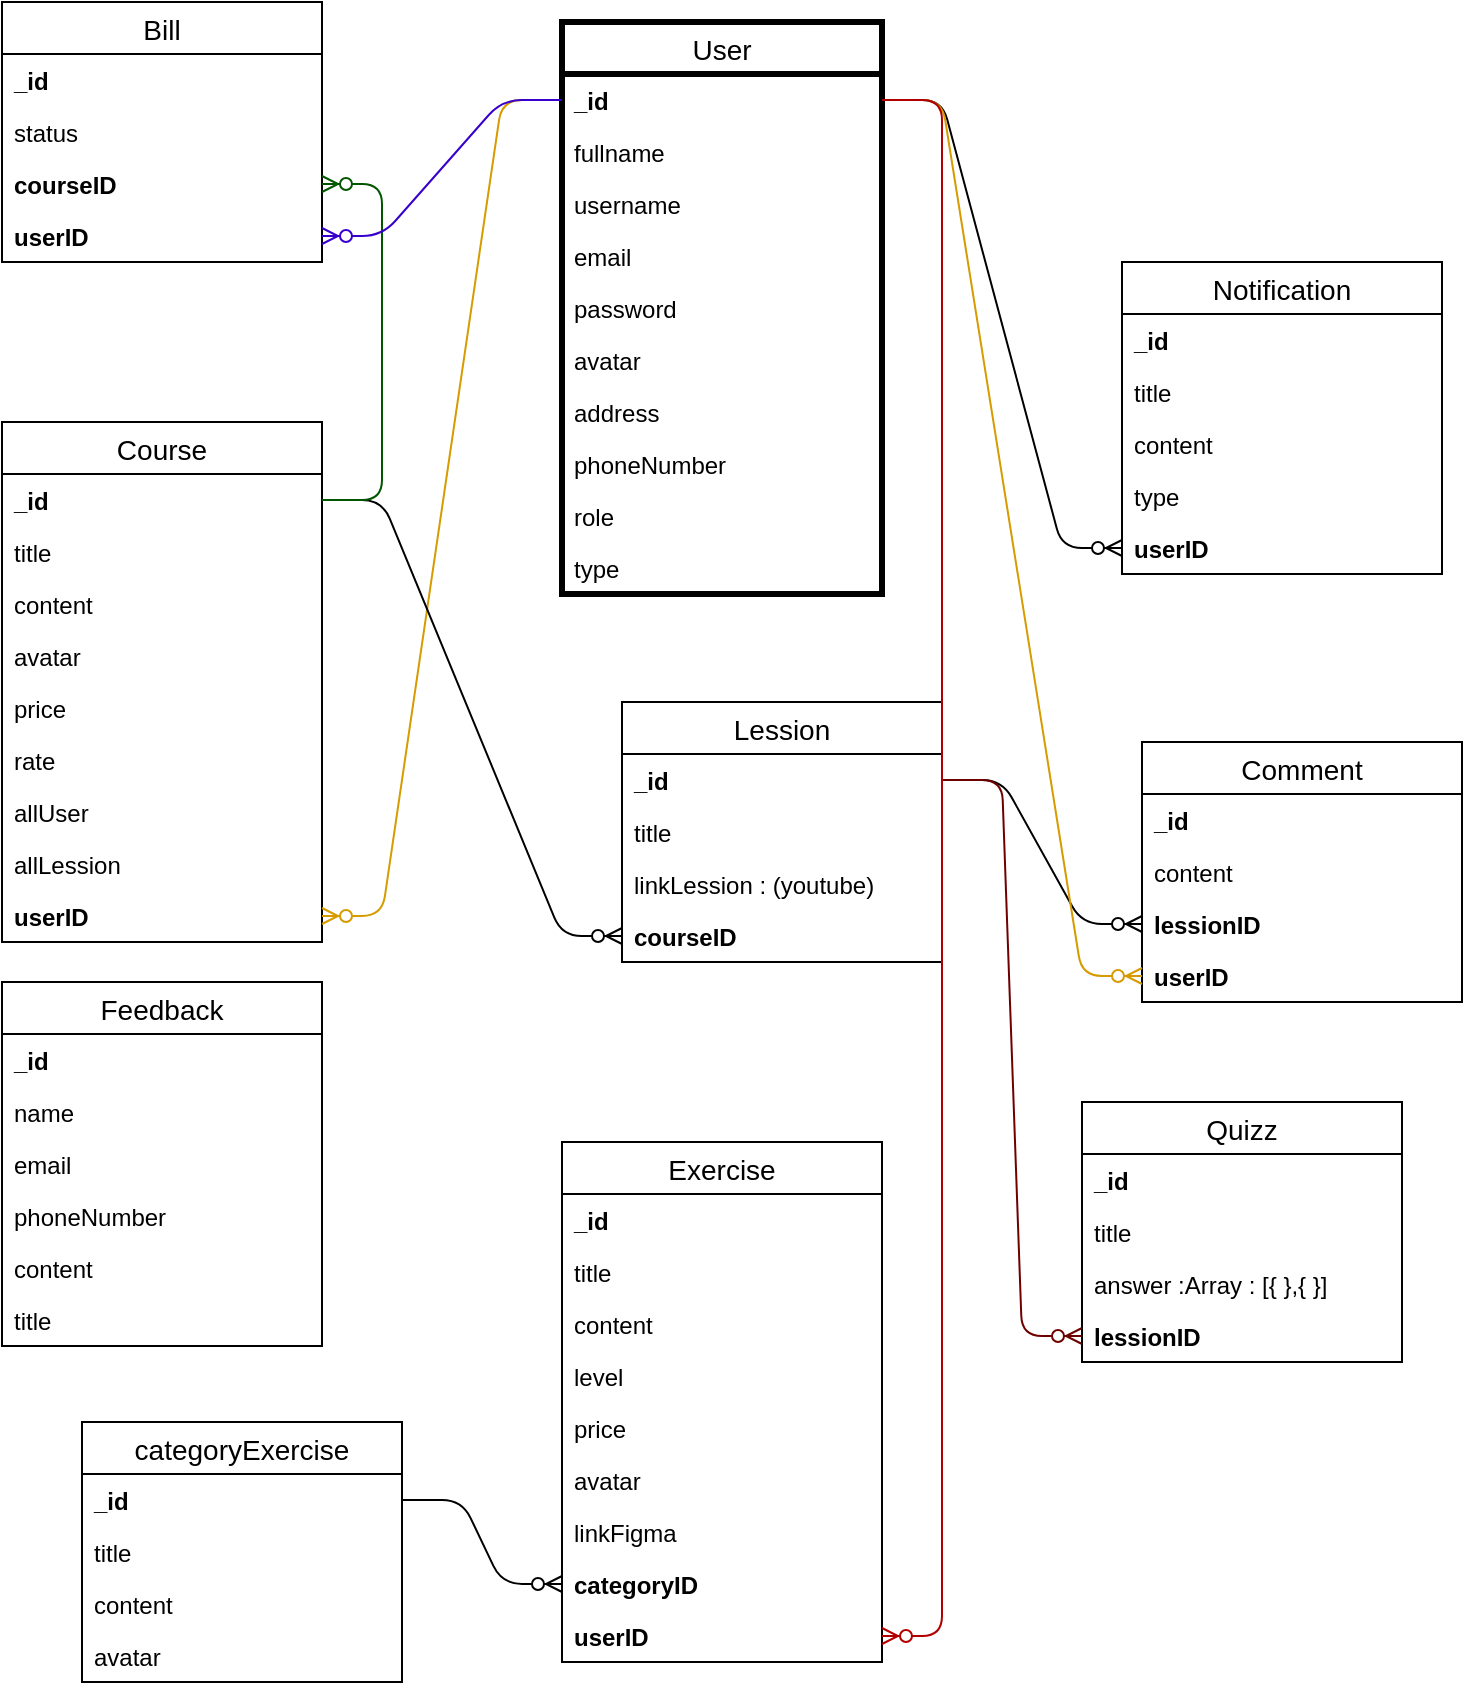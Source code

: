 <mxfile version="14.9.3" type="device"><diagram id="Rnq7cft3NT0VcK-IPZX5" name="Page-1"><mxGraphModel dx="1038" dy="579" grid="1" gridSize="10" guides="1" tooltips="1" connect="1" arrows="1" fold="1" page="1" pageScale="1" pageWidth="827" pageHeight="1169" math="0" shadow="0"><root><mxCell id="0"/><mxCell id="1" parent="0"/><mxCell id="oQAyWXt92Uhk3vASSKtt-1" value="User" style="swimlane;fontStyle=0;childLayout=stackLayout;horizontal=1;startSize=26;horizontalStack=0;resizeParent=1;resizeParentMax=0;resizeLast=0;collapsible=1;marginBottom=0;fontSize=14;strokeWidth=3;" parent="1" vertex="1"><mxGeometry x="310" y="20" width="160" height="286" as="geometry"/></mxCell><mxCell id="oQAyWXt92Uhk3vASSKtt-2" value="_id&#10;" style="text;strokeColor=none;fillColor=none;align=left;verticalAlign=top;spacingLeft=4;spacingRight=4;overflow=hidden;rotatable=0;points=[[0,0.5],[1,0.5]];portConstraint=eastwest;fontStyle=1" parent="oQAyWXt92Uhk3vASSKtt-1" vertex="1"><mxGeometry y="26" width="160" height="26" as="geometry"/></mxCell><mxCell id="zoRehDi5xtU3r250HT4t-1" value="fullname" style="text;strokeColor=none;fillColor=none;align=left;verticalAlign=top;spacingLeft=4;spacingRight=4;overflow=hidden;rotatable=0;points=[[0,0.5],[1,0.5]];portConstraint=eastwest;" vertex="1" parent="oQAyWXt92Uhk3vASSKtt-1"><mxGeometry y="52" width="160" height="26" as="geometry"/></mxCell><mxCell id="oQAyWXt92Uhk3vASSKtt-3" value="username" style="text;strokeColor=none;fillColor=none;align=left;verticalAlign=top;spacingLeft=4;spacingRight=4;overflow=hidden;rotatable=0;points=[[0,0.5],[1,0.5]];portConstraint=eastwest;" parent="oQAyWXt92Uhk3vASSKtt-1" vertex="1"><mxGeometry y="78" width="160" height="26" as="geometry"/></mxCell><mxCell id="oQAyWXt92Uhk3vASSKtt-4" value="email&#10;&#10;&#10;" style="text;strokeColor=none;fillColor=none;align=left;verticalAlign=top;spacingLeft=4;spacingRight=4;overflow=hidden;rotatable=0;points=[[0,0.5],[1,0.5]];portConstraint=eastwest;" parent="oQAyWXt92Uhk3vASSKtt-1" vertex="1"><mxGeometry y="104" width="160" height="26" as="geometry"/></mxCell><mxCell id="oQAyWXt92Uhk3vASSKtt-5" value="password" style="text;strokeColor=none;fillColor=none;align=left;verticalAlign=top;spacingLeft=4;spacingRight=4;overflow=hidden;rotatable=0;points=[[0,0.5],[1,0.5]];portConstraint=eastwest;" parent="oQAyWXt92Uhk3vASSKtt-1" vertex="1"><mxGeometry y="130" width="160" height="26" as="geometry"/></mxCell><mxCell id="oQAyWXt92Uhk3vASSKtt-6" value="avatar" style="text;strokeColor=none;fillColor=none;align=left;verticalAlign=top;spacingLeft=4;spacingRight=4;overflow=hidden;rotatable=0;points=[[0,0.5],[1,0.5]];portConstraint=eastwest;" parent="oQAyWXt92Uhk3vASSKtt-1" vertex="1"><mxGeometry y="156" width="160" height="26" as="geometry"/></mxCell><mxCell id="oQAyWXt92Uhk3vASSKtt-7" value="address" style="text;strokeColor=none;fillColor=none;align=left;verticalAlign=top;spacingLeft=4;spacingRight=4;overflow=hidden;rotatable=0;points=[[0,0.5],[1,0.5]];portConstraint=eastwest;" parent="oQAyWXt92Uhk3vASSKtt-1" vertex="1"><mxGeometry y="182" width="160" height="26" as="geometry"/></mxCell><mxCell id="oQAyWXt92Uhk3vASSKtt-8" value="phoneNumber" style="text;strokeColor=none;fillColor=none;align=left;verticalAlign=top;spacingLeft=4;spacingRight=4;overflow=hidden;rotatable=0;points=[[0,0.5],[1,0.5]];portConstraint=eastwest;" parent="oQAyWXt92Uhk3vASSKtt-1" vertex="1"><mxGeometry y="208" width="160" height="26" as="geometry"/></mxCell><mxCell id="oQAyWXt92Uhk3vASSKtt-9" value="role" style="text;strokeColor=none;fillColor=none;align=left;verticalAlign=top;spacingLeft=4;spacingRight=4;overflow=hidden;rotatable=0;points=[[0,0.5],[1,0.5]];portConstraint=eastwest;" parent="oQAyWXt92Uhk3vASSKtt-1" vertex="1"><mxGeometry y="234" width="160" height="26" as="geometry"/></mxCell><mxCell id="oQAyWXt92Uhk3vASSKtt-10" value="type" style="text;strokeColor=none;fillColor=none;align=left;verticalAlign=top;spacingLeft=4;spacingRight=4;overflow=hidden;rotatable=0;points=[[0,0.5],[1,0.5]];portConstraint=eastwest;" parent="oQAyWXt92Uhk3vASSKtt-1" vertex="1"><mxGeometry y="260" width="160" height="26" as="geometry"/></mxCell><mxCell id="oQAyWXt92Uhk3vASSKtt-11" value="Course" style="swimlane;fontStyle=0;childLayout=stackLayout;horizontal=1;startSize=26;horizontalStack=0;resizeParent=1;resizeParentMax=0;resizeLast=0;collapsible=1;marginBottom=0;fontSize=14;" parent="1" vertex="1"><mxGeometry x="30" y="220" width="160" height="260" as="geometry"/></mxCell><mxCell id="oQAyWXt92Uhk3vASSKtt-12" value="_id&#10;" style="text;strokeColor=none;fillColor=none;align=left;verticalAlign=top;spacingLeft=4;spacingRight=4;overflow=hidden;rotatable=0;points=[[0,0.5],[1,0.5]];portConstraint=eastwest;fontStyle=1" parent="oQAyWXt92Uhk3vASSKtt-11" vertex="1"><mxGeometry y="26" width="160" height="26" as="geometry"/></mxCell><mxCell id="oQAyWXt92Uhk3vASSKtt-13" value="title" style="text;strokeColor=none;fillColor=none;align=left;verticalAlign=top;spacingLeft=4;spacingRight=4;overflow=hidden;rotatable=0;points=[[0,0.5],[1,0.5]];portConstraint=eastwest;" parent="oQAyWXt92Uhk3vASSKtt-11" vertex="1"><mxGeometry y="52" width="160" height="26" as="geometry"/></mxCell><mxCell id="oQAyWXt92Uhk3vASSKtt-14" value="content" style="text;strokeColor=none;fillColor=none;align=left;verticalAlign=top;spacingLeft=4;spacingRight=4;overflow=hidden;rotatable=0;points=[[0,0.5],[1,0.5]];portConstraint=eastwest;" parent="oQAyWXt92Uhk3vASSKtt-11" vertex="1"><mxGeometry y="78" width="160" height="26" as="geometry"/></mxCell><mxCell id="oQAyWXt92Uhk3vASSKtt-15" value="avatar" style="text;strokeColor=none;fillColor=none;align=left;verticalAlign=top;spacingLeft=4;spacingRight=4;overflow=hidden;rotatable=0;points=[[0,0.5],[1,0.5]];portConstraint=eastwest;" parent="oQAyWXt92Uhk3vASSKtt-11" vertex="1"><mxGeometry y="104" width="160" height="26" as="geometry"/></mxCell><mxCell id="oQAyWXt92Uhk3vASSKtt-16" value="price" style="text;strokeColor=none;fillColor=none;align=left;verticalAlign=top;spacingLeft=4;spacingRight=4;overflow=hidden;rotatable=0;points=[[0,0.5],[1,0.5]];portConstraint=eastwest;" parent="oQAyWXt92Uhk3vASSKtt-11" vertex="1"><mxGeometry y="130" width="160" height="26" as="geometry"/></mxCell><mxCell id="oQAyWXt92Uhk3vASSKtt-19" value="rate" style="text;strokeColor=none;fillColor=none;align=left;verticalAlign=top;spacingLeft=4;spacingRight=4;overflow=hidden;rotatable=0;points=[[0,0.5],[1,0.5]];portConstraint=eastwest;" parent="oQAyWXt92Uhk3vASSKtt-11" vertex="1"><mxGeometry y="156" width="160" height="26" as="geometry"/></mxCell><mxCell id="oQAyWXt92Uhk3vASSKtt-20" value="allUser" style="text;strokeColor=none;fillColor=none;align=left;verticalAlign=top;spacingLeft=4;spacingRight=4;overflow=hidden;rotatable=0;points=[[0,0.5],[1,0.5]];portConstraint=eastwest;" parent="oQAyWXt92Uhk3vASSKtt-11" vertex="1"><mxGeometry y="182" width="160" height="26" as="geometry"/></mxCell><mxCell id="oQAyWXt92Uhk3vASSKtt-35" value="allLession" style="text;strokeColor=none;fillColor=none;align=left;verticalAlign=top;spacingLeft=4;spacingRight=4;overflow=hidden;rotatable=0;points=[[0,0.5],[1,0.5]];portConstraint=eastwest;" parent="oQAyWXt92Uhk3vASSKtt-11" vertex="1"><mxGeometry y="208" width="160" height="26" as="geometry"/></mxCell><mxCell id="oQAyWXt92Uhk3vASSKtt-21" value="userID" style="text;strokeColor=none;fillColor=none;align=left;verticalAlign=top;spacingLeft=4;spacingRight=4;overflow=hidden;rotatable=0;points=[[0,0.5],[1,0.5]];portConstraint=eastwest;fontStyle=1" parent="oQAyWXt92Uhk3vASSKtt-11" vertex="1"><mxGeometry y="234" width="160" height="26" as="geometry"/></mxCell><mxCell id="oQAyWXt92Uhk3vASSKtt-22" value="" style="edgeStyle=entityRelationEdgeStyle;fontSize=12;html=1;endArrow=ERzeroToMany;endFill=1;entryX=1;entryY=0.5;entryDx=0;entryDy=0;fillColor=#ffe6cc;strokeColor=#d79b00;" parent="1" source="oQAyWXt92Uhk3vASSKtt-2" target="oQAyWXt92Uhk3vASSKtt-21" edge="1"><mxGeometry width="100" height="100" relative="1" as="geometry"><mxPoint x="360" y="350" as="sourcePoint"/><mxPoint x="370" y="430" as="targetPoint"/></mxGeometry></mxCell><mxCell id="oQAyWXt92Uhk3vASSKtt-23" value="Notification" style="swimlane;fontStyle=0;childLayout=stackLayout;horizontal=1;startSize=26;horizontalStack=0;resizeParent=1;resizeParentMax=0;resizeLast=0;collapsible=1;marginBottom=0;fontSize=14;" parent="1" vertex="1"><mxGeometry x="590" y="140" width="160" height="156" as="geometry"/></mxCell><mxCell id="oQAyWXt92Uhk3vASSKtt-24" value="_id&#10;" style="text;strokeColor=none;fillColor=none;align=left;verticalAlign=top;spacingLeft=4;spacingRight=4;overflow=hidden;rotatable=0;points=[[0,0.5],[1,0.5]];portConstraint=eastwest;fontStyle=1" parent="oQAyWXt92Uhk3vASSKtt-23" vertex="1"><mxGeometry y="26" width="160" height="26" as="geometry"/></mxCell><mxCell id="oQAyWXt92Uhk3vASSKtt-25" value="title" style="text;strokeColor=none;fillColor=none;align=left;verticalAlign=top;spacingLeft=4;spacingRight=4;overflow=hidden;rotatable=0;points=[[0,0.5],[1,0.5]];portConstraint=eastwest;" parent="oQAyWXt92Uhk3vASSKtt-23" vertex="1"><mxGeometry y="52" width="160" height="26" as="geometry"/></mxCell><mxCell id="oQAyWXt92Uhk3vASSKtt-26" value="content" style="text;strokeColor=none;fillColor=none;align=left;verticalAlign=top;spacingLeft=4;spacingRight=4;overflow=hidden;rotatable=0;points=[[0,0.5],[1,0.5]];portConstraint=eastwest;" parent="oQAyWXt92Uhk3vASSKtt-23" vertex="1"><mxGeometry y="78" width="160" height="26" as="geometry"/></mxCell><mxCell id="oQAyWXt92Uhk3vASSKtt-27" value="type" style="text;strokeColor=none;fillColor=none;align=left;verticalAlign=top;spacingLeft=4;spacingRight=4;overflow=hidden;rotatable=0;points=[[0,0.5],[1,0.5]];portConstraint=eastwest;" parent="oQAyWXt92Uhk3vASSKtt-23" vertex="1"><mxGeometry y="104" width="160" height="26" as="geometry"/></mxCell><mxCell id="oQAyWXt92Uhk3vASSKtt-31" value="userID" style="text;strokeColor=none;fillColor=none;align=left;verticalAlign=top;spacingLeft=4;spacingRight=4;overflow=hidden;rotatable=0;points=[[0,0.5],[1,0.5]];portConstraint=eastwest;fontStyle=1" parent="oQAyWXt92Uhk3vASSKtt-23" vertex="1"><mxGeometry y="130" width="160" height="26" as="geometry"/></mxCell><mxCell id="oQAyWXt92Uhk3vASSKtt-32" value="" style="edgeStyle=entityRelationEdgeStyle;fontSize=12;html=1;endArrow=ERzeroToMany;endFill=1;entryX=0;entryY=0.5;entryDx=0;entryDy=0;exitX=1;exitY=0.5;exitDx=0;exitDy=0;" parent="1" source="oQAyWXt92Uhk3vASSKtt-2" target="oQAyWXt92Uhk3vASSKtt-31" edge="1"><mxGeometry width="100" height="100" relative="1" as="geometry"><mxPoint x="420" y="70" as="sourcePoint"/><mxPoint x="460" y="250" as="targetPoint"/></mxGeometry></mxCell><mxCell id="oQAyWXt92Uhk3vASSKtt-36" value="Lession" style="swimlane;fontStyle=0;childLayout=stackLayout;horizontal=1;startSize=26;horizontalStack=0;resizeParent=1;resizeParentMax=0;resizeLast=0;collapsible=1;marginBottom=0;fontSize=14;" parent="1" vertex="1"><mxGeometry x="340" y="360" width="160" height="130" as="geometry"/></mxCell><mxCell id="oQAyWXt92Uhk3vASSKtt-37" value="_id&#10;" style="text;strokeColor=none;fillColor=none;align=left;verticalAlign=top;spacingLeft=4;spacingRight=4;overflow=hidden;rotatable=0;points=[[0,0.5],[1,0.5]];portConstraint=eastwest;fontStyle=1" parent="oQAyWXt92Uhk3vASSKtt-36" vertex="1"><mxGeometry y="26" width="160" height="26" as="geometry"/></mxCell><mxCell id="oQAyWXt92Uhk3vASSKtt-38" value="title" style="text;strokeColor=none;fillColor=none;align=left;verticalAlign=top;spacingLeft=4;spacingRight=4;overflow=hidden;rotatable=0;points=[[0,0.5],[1,0.5]];portConstraint=eastwest;" parent="oQAyWXt92Uhk3vASSKtt-36" vertex="1"><mxGeometry y="52" width="160" height="26" as="geometry"/></mxCell><mxCell id="oQAyWXt92Uhk3vASSKtt-39" value="linkLession : (youtube)" style="text;strokeColor=none;fillColor=none;align=left;verticalAlign=top;spacingLeft=4;spacingRight=4;overflow=hidden;rotatable=0;points=[[0,0.5],[1,0.5]];portConstraint=eastwest;" parent="oQAyWXt92Uhk3vASSKtt-36" vertex="1"><mxGeometry y="78" width="160" height="26" as="geometry"/></mxCell><mxCell id="oQAyWXt92Uhk3vASSKtt-41" value="courseID" style="text;strokeColor=none;fillColor=none;align=left;verticalAlign=top;spacingLeft=4;spacingRight=4;overflow=hidden;rotatable=0;points=[[0,0.5],[1,0.5]];portConstraint=eastwest;fontStyle=1" parent="oQAyWXt92Uhk3vASSKtt-36" vertex="1"><mxGeometry y="104" width="160" height="26" as="geometry"/></mxCell><mxCell id="oQAyWXt92Uhk3vASSKtt-42" value="" style="edgeStyle=entityRelationEdgeStyle;fontSize=12;html=1;endArrow=ERzeroToMany;endFill=1;exitX=1;exitY=0.5;exitDx=0;exitDy=0;entryX=0;entryY=0.5;entryDx=0;entryDy=0;" parent="1" source="oQAyWXt92Uhk3vASSKtt-12" target="oQAyWXt92Uhk3vASSKtt-41" edge="1"><mxGeometry width="100" height="100" relative="1" as="geometry"><mxPoint x="360" y="550" as="sourcePoint"/><mxPoint x="460" y="450" as="targetPoint"/></mxGeometry></mxCell><mxCell id="oQAyWXt92Uhk3vASSKtt-43" value="Comment" style="swimlane;fontStyle=0;childLayout=stackLayout;horizontal=1;startSize=26;horizontalStack=0;resizeParent=1;resizeParentMax=0;resizeLast=0;collapsible=1;marginBottom=0;fontSize=14;" parent="1" vertex="1"><mxGeometry x="600" y="380" width="160" height="130" as="geometry"/></mxCell><mxCell id="oQAyWXt92Uhk3vASSKtt-44" value="_id&#10;" style="text;strokeColor=none;fillColor=none;align=left;verticalAlign=top;spacingLeft=4;spacingRight=4;overflow=hidden;rotatable=0;points=[[0,0.5],[1,0.5]];portConstraint=eastwest;fontStyle=1" parent="oQAyWXt92Uhk3vASSKtt-43" vertex="1"><mxGeometry y="26" width="160" height="26" as="geometry"/></mxCell><mxCell id="oQAyWXt92Uhk3vASSKtt-45" value="content" style="text;strokeColor=none;fillColor=none;align=left;verticalAlign=top;spacingLeft=4;spacingRight=4;overflow=hidden;rotatable=0;points=[[0,0.5],[1,0.5]];portConstraint=eastwest;" parent="oQAyWXt92Uhk3vASSKtt-43" vertex="1"><mxGeometry y="52" width="160" height="26" as="geometry"/></mxCell><mxCell id="oQAyWXt92Uhk3vASSKtt-46" value="lessionID" style="text;strokeColor=none;fillColor=none;align=left;verticalAlign=top;spacingLeft=4;spacingRight=4;overflow=hidden;rotatable=0;points=[[0,0.5],[1,0.5]];portConstraint=eastwest;fontStyle=1" parent="oQAyWXt92Uhk3vASSKtt-43" vertex="1"><mxGeometry y="78" width="160" height="26" as="geometry"/></mxCell><mxCell id="oQAyWXt92Uhk3vASSKtt-49" value="userID" style="text;strokeColor=none;fillColor=none;align=left;verticalAlign=top;spacingLeft=4;spacingRight=4;overflow=hidden;rotatable=0;points=[[0,0.5],[1,0.5]];portConstraint=eastwest;fontStyle=1" parent="oQAyWXt92Uhk3vASSKtt-43" vertex="1"><mxGeometry y="104" width="160" height="26" as="geometry"/></mxCell><mxCell id="oQAyWXt92Uhk3vASSKtt-50" value="" style="edgeStyle=entityRelationEdgeStyle;fontSize=12;html=1;endArrow=ERzeroToMany;endFill=1;exitX=1;exitY=0.5;exitDx=0;exitDy=0;entryX=0;entryY=0.5;entryDx=0;entryDy=0;" parent="1" source="oQAyWXt92Uhk3vASSKtt-37" target="oQAyWXt92Uhk3vASSKtt-46" edge="1"><mxGeometry width="100" height="100" relative="1" as="geometry"><mxPoint x="360" y="450" as="sourcePoint"/><mxPoint x="460" y="350" as="targetPoint"/></mxGeometry></mxCell><mxCell id="oQAyWXt92Uhk3vASSKtt-51" value="" style="edgeStyle=entityRelationEdgeStyle;fontSize=12;html=1;endArrow=ERzeroToMany;endFill=1;exitX=1;exitY=0.5;exitDx=0;exitDy=0;entryX=0;entryY=0.5;entryDx=0;entryDy=0;fillColor=#ffe6cc;strokeColor=#d79b00;" parent="1" source="oQAyWXt92Uhk3vASSKtt-2" target="oQAyWXt92Uhk3vASSKtt-49" edge="1"><mxGeometry width="100" height="100" relative="1" as="geometry"><mxPoint x="420" y="70" as="sourcePoint"/><mxPoint x="488" y="587" as="targetPoint"/></mxGeometry></mxCell><mxCell id="oQAyWXt92Uhk3vASSKtt-53" value="Bill" style="swimlane;fontStyle=0;childLayout=stackLayout;horizontal=1;startSize=26;horizontalStack=0;resizeParent=1;resizeParentMax=0;resizeLast=0;collapsible=1;marginBottom=0;fontSize=14;" parent="1" vertex="1"><mxGeometry x="30" y="10" width="160" height="130" as="geometry"/></mxCell><mxCell id="oQAyWXt92Uhk3vASSKtt-54" value="_id&#10;" style="text;strokeColor=none;fillColor=none;align=left;verticalAlign=top;spacingLeft=4;spacingRight=4;overflow=hidden;rotatable=0;points=[[0,0.5],[1,0.5]];portConstraint=eastwest;fontStyle=1" parent="oQAyWXt92Uhk3vASSKtt-53" vertex="1"><mxGeometry y="26" width="160" height="26" as="geometry"/></mxCell><mxCell id="oQAyWXt92Uhk3vASSKtt-55" value="status " style="text;strokeColor=none;fillColor=none;align=left;verticalAlign=top;spacingLeft=4;spacingRight=4;overflow=hidden;rotatable=0;points=[[0,0.5],[1,0.5]];portConstraint=eastwest;" parent="oQAyWXt92Uhk3vASSKtt-53" vertex="1"><mxGeometry y="52" width="160" height="26" as="geometry"/></mxCell><mxCell id="oQAyWXt92Uhk3vASSKtt-56" value="courseID" style="text;strokeColor=none;fillColor=none;align=left;verticalAlign=top;spacingLeft=4;spacingRight=4;overflow=hidden;rotatable=0;points=[[0,0.5],[1,0.5]];portConstraint=eastwest;fontStyle=1" parent="oQAyWXt92Uhk3vASSKtt-53" vertex="1"><mxGeometry y="78" width="160" height="26" as="geometry"/></mxCell><mxCell id="oQAyWXt92Uhk3vASSKtt-57" value="userID" style="text;strokeColor=none;fillColor=none;align=left;verticalAlign=top;spacingLeft=4;spacingRight=4;overflow=hidden;rotatable=0;points=[[0,0.5],[1,0.5]];portConstraint=eastwest;fontStyle=1" parent="oQAyWXt92Uhk3vASSKtt-53" vertex="1"><mxGeometry y="104" width="160" height="26" as="geometry"/></mxCell><mxCell id="oQAyWXt92Uhk3vASSKtt-58" value="" style="edgeStyle=entityRelationEdgeStyle;fontSize=12;html=1;endArrow=ERzeroToMany;endFill=1;exitX=1;exitY=0.5;exitDx=0;exitDy=0;entryX=1;entryY=0.5;entryDx=0;entryDy=0;fillColor=#008a00;strokeColor=#005700;" parent="1" source="oQAyWXt92Uhk3vASSKtt-12" target="oQAyWXt92Uhk3vASSKtt-56" edge="1"><mxGeometry width="100" height="100" relative="1" as="geometry"><mxPoint x="200" y="249" as="sourcePoint"/><mxPoint x="280" y="497" as="targetPoint"/></mxGeometry></mxCell><mxCell id="oQAyWXt92Uhk3vASSKtt-59" value="" style="edgeStyle=entityRelationEdgeStyle;fontSize=12;html=1;endArrow=ERzeroToMany;endFill=1;exitX=0;exitY=0.5;exitDx=0;exitDy=0;entryX=1;entryY=0.5;entryDx=0;entryDy=0;fillColor=#6a00ff;strokeColor=#3700CC;" parent="1" source="oQAyWXt92Uhk3vASSKtt-2" target="oQAyWXt92Uhk3vASSKtt-57" edge="1"><mxGeometry width="100" height="100" relative="1" as="geometry"><mxPoint x="200" y="249" as="sourcePoint"/><mxPoint x="200" y="111" as="targetPoint"/></mxGeometry></mxCell><mxCell id="oQAyWXt92Uhk3vASSKtt-60" value="Feedback" style="swimlane;fontStyle=0;childLayout=stackLayout;horizontal=1;startSize=26;horizontalStack=0;resizeParent=1;resizeParentMax=0;resizeLast=0;collapsible=1;marginBottom=0;fontSize=14;" parent="1" vertex="1"><mxGeometry x="30" y="500" width="160" height="182" as="geometry"/></mxCell><mxCell id="oQAyWXt92Uhk3vASSKtt-61" value="_id&#10;" style="text;strokeColor=none;fillColor=none;align=left;verticalAlign=top;spacingLeft=4;spacingRight=4;overflow=hidden;rotatable=0;points=[[0,0.5],[1,0.5]];portConstraint=eastwest;fontStyle=1" parent="oQAyWXt92Uhk3vASSKtt-60" vertex="1"><mxGeometry y="26" width="160" height="26" as="geometry"/></mxCell><mxCell id="oQAyWXt92Uhk3vASSKtt-62" value="name" style="text;strokeColor=none;fillColor=none;align=left;verticalAlign=top;spacingLeft=4;spacingRight=4;overflow=hidden;rotatable=0;points=[[0,0.5],[1,0.5]];portConstraint=eastwest;" parent="oQAyWXt92Uhk3vASSKtt-60" vertex="1"><mxGeometry y="52" width="160" height="26" as="geometry"/></mxCell><mxCell id="oQAyWXt92Uhk3vASSKtt-65" value="email" style="text;strokeColor=none;fillColor=none;align=left;verticalAlign=top;spacingLeft=4;spacingRight=4;overflow=hidden;rotatable=0;points=[[0,0.5],[1,0.5]];portConstraint=eastwest;" parent="oQAyWXt92Uhk3vASSKtt-60" vertex="1"><mxGeometry y="78" width="160" height="26" as="geometry"/></mxCell><mxCell id="oQAyWXt92Uhk3vASSKtt-66" value="phoneNumber" style="text;strokeColor=none;fillColor=none;align=left;verticalAlign=top;spacingLeft=4;spacingRight=4;overflow=hidden;rotatable=0;points=[[0,0.5],[1,0.5]];portConstraint=eastwest;" parent="oQAyWXt92Uhk3vASSKtt-60" vertex="1"><mxGeometry y="104" width="160" height="26" as="geometry"/></mxCell><mxCell id="oQAyWXt92Uhk3vASSKtt-67" value="content" style="text;strokeColor=none;fillColor=none;align=left;verticalAlign=top;spacingLeft=4;spacingRight=4;overflow=hidden;rotatable=0;points=[[0,0.5],[1,0.5]];portConstraint=eastwest;" parent="oQAyWXt92Uhk3vASSKtt-60" vertex="1"><mxGeometry y="130" width="160" height="26" as="geometry"/></mxCell><mxCell id="oQAyWXt92Uhk3vASSKtt-68" value="title" style="text;strokeColor=none;fillColor=none;align=left;verticalAlign=top;spacingLeft=4;spacingRight=4;overflow=hidden;rotatable=0;points=[[0,0.5],[1,0.5]];portConstraint=eastwest;" parent="oQAyWXt92Uhk3vASSKtt-60" vertex="1"><mxGeometry y="156" width="160" height="26" as="geometry"/></mxCell><mxCell id="oQAyWXt92Uhk3vASSKtt-69" value="Quizz" style="swimlane;fontStyle=0;childLayout=stackLayout;horizontal=1;startSize=26;horizontalStack=0;resizeParent=1;resizeParentMax=0;resizeLast=0;collapsible=1;marginBottom=0;fontSize=14;" parent="1" vertex="1"><mxGeometry x="570" y="560" width="160" height="130" as="geometry"/></mxCell><mxCell id="oQAyWXt92Uhk3vASSKtt-70" value="_id&#10;" style="text;strokeColor=none;fillColor=none;align=left;verticalAlign=top;spacingLeft=4;spacingRight=4;overflow=hidden;rotatable=0;points=[[0,0.5],[1,0.5]];portConstraint=eastwest;fontStyle=1" parent="oQAyWXt92Uhk3vASSKtt-69" vertex="1"><mxGeometry y="26" width="160" height="26" as="geometry"/></mxCell><mxCell id="oQAyWXt92Uhk3vASSKtt-71" value="title" style="text;strokeColor=none;fillColor=none;align=left;verticalAlign=top;spacingLeft=4;spacingRight=4;overflow=hidden;rotatable=0;points=[[0,0.5],[1,0.5]];portConstraint=eastwest;" parent="oQAyWXt92Uhk3vASSKtt-69" vertex="1"><mxGeometry y="52" width="160" height="26" as="geometry"/></mxCell><mxCell id="oQAyWXt92Uhk3vASSKtt-72" value="answer :Array : [{ },{ }]" style="text;strokeColor=none;fillColor=none;align=left;verticalAlign=top;spacingLeft=4;spacingRight=4;overflow=hidden;rotatable=0;points=[[0,0.5],[1,0.5]];portConstraint=eastwest;" parent="oQAyWXt92Uhk3vASSKtt-69" vertex="1"><mxGeometry y="78" width="160" height="26" as="geometry"/></mxCell><mxCell id="oQAyWXt92Uhk3vASSKtt-75" value="lessionID" style="text;strokeColor=none;fillColor=none;align=left;verticalAlign=top;spacingLeft=4;spacingRight=4;overflow=hidden;rotatable=0;points=[[0,0.5],[1,0.5]];portConstraint=eastwest;fontStyle=1" parent="oQAyWXt92Uhk3vASSKtt-69" vertex="1"><mxGeometry y="104" width="160" height="26" as="geometry"/></mxCell><mxCell id="oQAyWXt92Uhk3vASSKtt-76" value="" style="edgeStyle=entityRelationEdgeStyle;fontSize=12;html=1;endArrow=ERzeroToMany;endFill=1;fillColor=#a20025;strokeColor=#6F0000;entryX=0;entryY=0.5;entryDx=0;entryDy=0;" parent="1" source="oQAyWXt92Uhk3vASSKtt-37" target="oQAyWXt92Uhk3vASSKtt-75" edge="1"><mxGeometry width="100" height="100" relative="1" as="geometry"><mxPoint x="310" y="399" as="sourcePoint"/><mxPoint x="420" y="657" as="targetPoint"/></mxGeometry></mxCell><mxCell id="oQAyWXt92Uhk3vASSKtt-77" value="Exercise" style="swimlane;fontStyle=0;childLayout=stackLayout;horizontal=1;startSize=26;horizontalStack=0;resizeParent=1;resizeParentMax=0;resizeLast=0;collapsible=1;marginBottom=0;fontSize=14;" parent="1" vertex="1"><mxGeometry x="310" y="580" width="160" height="260" as="geometry"/></mxCell><mxCell id="oQAyWXt92Uhk3vASSKtt-78" value="_id&#10;" style="text;strokeColor=none;fillColor=none;align=left;verticalAlign=top;spacingLeft=4;spacingRight=4;overflow=hidden;rotatable=0;points=[[0,0.5],[1,0.5]];portConstraint=eastwest;fontStyle=1" parent="oQAyWXt92Uhk3vASSKtt-77" vertex="1"><mxGeometry y="26" width="160" height="26" as="geometry"/></mxCell><mxCell id="oQAyWXt92Uhk3vASSKtt-79" value="title" style="text;strokeColor=none;fillColor=none;align=left;verticalAlign=top;spacingLeft=4;spacingRight=4;overflow=hidden;rotatable=0;points=[[0,0.5],[1,0.5]];portConstraint=eastwest;" parent="oQAyWXt92Uhk3vASSKtt-77" vertex="1"><mxGeometry y="52" width="160" height="26" as="geometry"/></mxCell><mxCell id="oQAyWXt92Uhk3vASSKtt-80" value="content" style="text;strokeColor=none;fillColor=none;align=left;verticalAlign=top;spacingLeft=4;spacingRight=4;overflow=hidden;rotatable=0;points=[[0,0.5],[1,0.5]];portConstraint=eastwest;" parent="oQAyWXt92Uhk3vASSKtt-77" vertex="1"><mxGeometry y="78" width="160" height="26" as="geometry"/></mxCell><mxCell id="oQAyWXt92Uhk3vASSKtt-81" value="level" style="text;strokeColor=none;fillColor=none;align=left;verticalAlign=top;spacingLeft=4;spacingRight=4;overflow=hidden;rotatable=0;points=[[0,0.5],[1,0.5]];portConstraint=eastwest;" parent="oQAyWXt92Uhk3vASSKtt-77" vertex="1"><mxGeometry y="104" width="160" height="26" as="geometry"/></mxCell><mxCell id="oQAyWXt92Uhk3vASSKtt-82" value="price" style="text;strokeColor=none;fillColor=none;align=left;verticalAlign=top;spacingLeft=4;spacingRight=4;overflow=hidden;rotatable=0;points=[[0,0.5],[1,0.5]];portConstraint=eastwest;" parent="oQAyWXt92Uhk3vASSKtt-77" vertex="1"><mxGeometry y="130" width="160" height="26" as="geometry"/></mxCell><mxCell id="oQAyWXt92Uhk3vASSKtt-83" value="avatar" style="text;strokeColor=none;fillColor=none;align=left;verticalAlign=top;spacingLeft=4;spacingRight=4;overflow=hidden;rotatable=0;points=[[0,0.5],[1,0.5]];portConstraint=eastwest;" parent="oQAyWXt92Uhk3vASSKtt-77" vertex="1"><mxGeometry y="156" width="160" height="26" as="geometry"/></mxCell><mxCell id="oQAyWXt92Uhk3vASSKtt-84" value="linkFigma" style="text;strokeColor=none;fillColor=none;align=left;verticalAlign=top;spacingLeft=4;spacingRight=4;overflow=hidden;rotatable=0;points=[[0,0.5],[1,0.5]];portConstraint=eastwest;" parent="oQAyWXt92Uhk3vASSKtt-77" vertex="1"><mxGeometry y="182" width="160" height="26" as="geometry"/></mxCell><mxCell id="oQAyWXt92Uhk3vASSKtt-85" value="categoryID" style="text;strokeColor=none;fillColor=none;align=left;verticalAlign=top;spacingLeft=4;spacingRight=4;overflow=hidden;rotatable=0;points=[[0,0.5],[1,0.5]];portConstraint=eastwest;fontStyle=1" parent="oQAyWXt92Uhk3vASSKtt-77" vertex="1"><mxGeometry y="208" width="160" height="26" as="geometry"/></mxCell><mxCell id="oQAyWXt92Uhk3vASSKtt-86" value="userID" style="text;strokeColor=none;fillColor=none;align=left;verticalAlign=top;spacingLeft=4;spacingRight=4;overflow=hidden;rotatable=0;points=[[0,0.5],[1,0.5]];portConstraint=eastwest;fontStyle=1" parent="oQAyWXt92Uhk3vASSKtt-77" vertex="1"><mxGeometry y="234" width="160" height="26" as="geometry"/></mxCell><mxCell id="oQAyWXt92Uhk3vASSKtt-87" value="" style="edgeStyle=entityRelationEdgeStyle;fontSize=12;html=1;endArrow=ERzeroToMany;endFill=1;fillColor=#e51400;strokeColor=#B20000;exitX=1;exitY=0.5;exitDx=0;exitDy=0;entryX=1;entryY=0.5;entryDx=0;entryDy=0;" parent="1" source="oQAyWXt92Uhk3vASSKtt-2" target="oQAyWXt92Uhk3vASSKtt-86" edge="1"><mxGeometry width="100" height="100" relative="1" as="geometry"><mxPoint x="470" y="90" as="sourcePoint"/><mxPoint x="540" y="1010" as="targetPoint"/></mxGeometry></mxCell><mxCell id="oQAyWXt92Uhk3vASSKtt-88" value="categoryExercise" style="swimlane;fontStyle=0;childLayout=stackLayout;horizontal=1;startSize=26;horizontalStack=0;resizeParent=1;resizeParentMax=0;resizeLast=0;collapsible=1;marginBottom=0;fontSize=14;" parent="1" vertex="1"><mxGeometry x="70" y="720" width="160" height="130" as="geometry"/></mxCell><mxCell id="oQAyWXt92Uhk3vASSKtt-89" value="_id&#10;" style="text;strokeColor=none;fillColor=none;align=left;verticalAlign=top;spacingLeft=4;spacingRight=4;overflow=hidden;rotatable=0;points=[[0,0.5],[1,0.5]];portConstraint=eastwest;fontStyle=1" parent="oQAyWXt92Uhk3vASSKtt-88" vertex="1"><mxGeometry y="26" width="160" height="26" as="geometry"/></mxCell><mxCell id="oQAyWXt92Uhk3vASSKtt-90" value="title" style="text;strokeColor=none;fillColor=none;align=left;verticalAlign=top;spacingLeft=4;spacingRight=4;overflow=hidden;rotatable=0;points=[[0,0.5],[1,0.5]];portConstraint=eastwest;" parent="oQAyWXt92Uhk3vASSKtt-88" vertex="1"><mxGeometry y="52" width="160" height="26" as="geometry"/></mxCell><mxCell id="oQAyWXt92Uhk3vASSKtt-91" value="content" style="text;strokeColor=none;fillColor=none;align=left;verticalAlign=top;spacingLeft=4;spacingRight=4;overflow=hidden;rotatable=0;points=[[0,0.5],[1,0.5]];portConstraint=eastwest;" parent="oQAyWXt92Uhk3vASSKtt-88" vertex="1"><mxGeometry y="78" width="160" height="26" as="geometry"/></mxCell><mxCell id="oQAyWXt92Uhk3vASSKtt-94" value="avatar" style="text;strokeColor=none;fillColor=none;align=left;verticalAlign=top;spacingLeft=4;spacingRight=4;overflow=hidden;rotatable=0;points=[[0,0.5],[1,0.5]];portConstraint=eastwest;" parent="oQAyWXt92Uhk3vASSKtt-88" vertex="1"><mxGeometry y="104" width="160" height="26" as="geometry"/></mxCell><mxCell id="oQAyWXt92Uhk3vASSKtt-98" value="" style="edgeStyle=entityRelationEdgeStyle;fontSize=12;html=1;endArrow=ERzeroToMany;endFill=1;exitX=1;exitY=0.5;exitDx=0;exitDy=0;entryX=0;entryY=0.5;entryDx=0;entryDy=0;" parent="1" source="oQAyWXt92Uhk3vASSKtt-89" target="oQAyWXt92Uhk3vASSKtt-85" edge="1"><mxGeometry width="100" height="100" relative="1" as="geometry"><mxPoint x="160" y="660" as="sourcePoint"/><mxPoint x="310" y="878" as="targetPoint"/></mxGeometry></mxCell></root></mxGraphModel></diagram></mxfile>